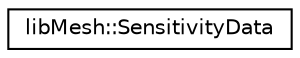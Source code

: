 digraph "类继承关系图"
{
 // INTERACTIVE_SVG=YES
  edge [fontname="Helvetica",fontsize="10",labelfontname="Helvetica",labelfontsize="10"];
  node [fontname="Helvetica",fontsize="10",shape=record];
  rankdir="LR";
  Node1 [label="libMesh::SensitivityData",height=0.2,width=0.4,color="black", fillcolor="white", style="filled",URL="$classlibMesh_1_1SensitivityData.html",tooltip="Data structure for holding completed parameter sensitivity calculations. "];
}
